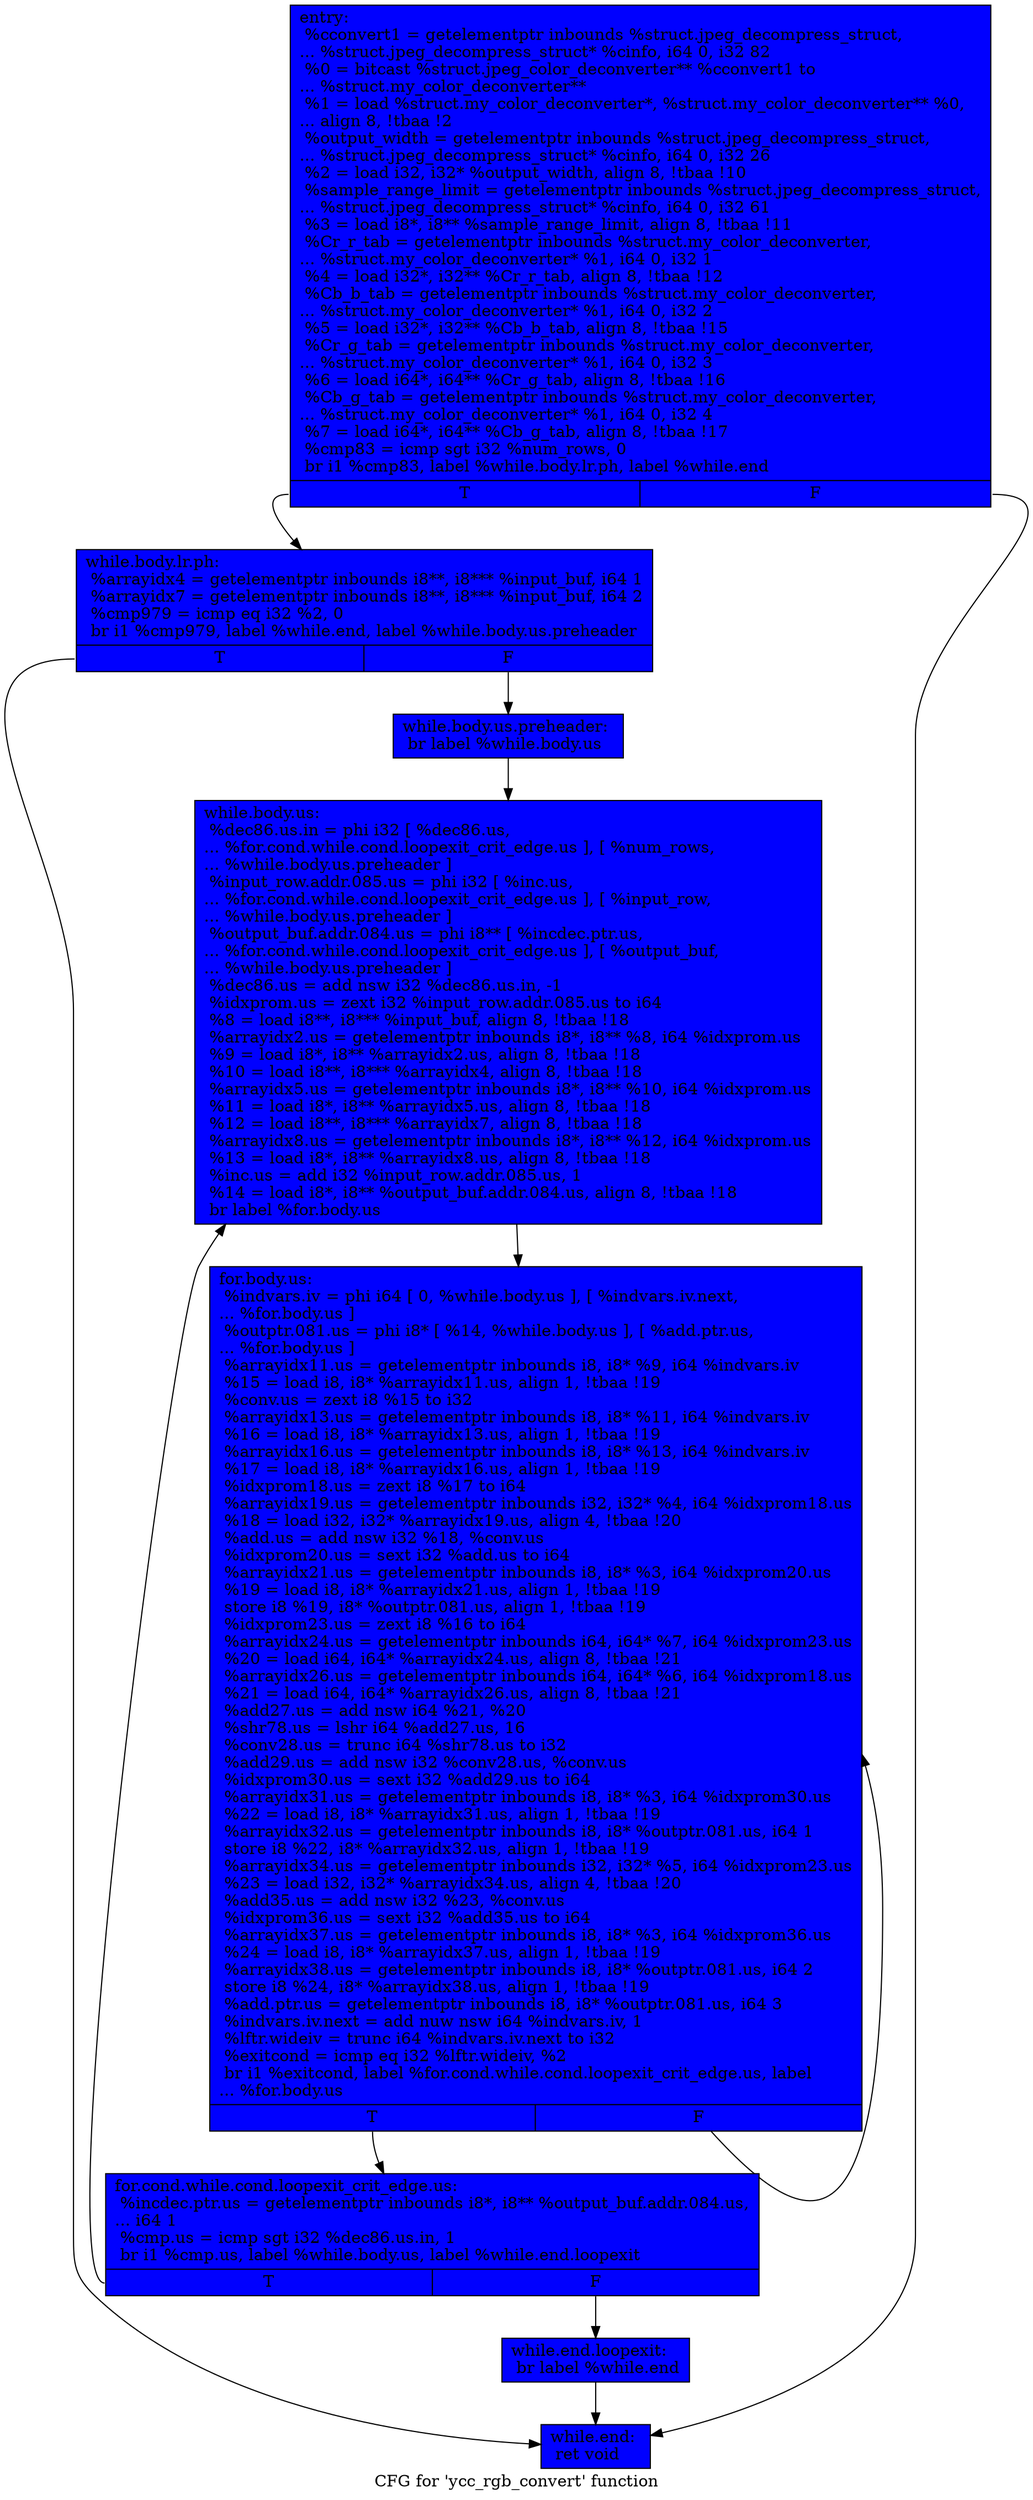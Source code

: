 digraph "CFG for 'ycc_rgb_convert' function" {
	label="CFG for 'ycc_rgb_convert' function";

	Node0x6704070 [shape=record, style = filled, fillcolor = blue, label="{entry:\l  %cconvert1 = getelementptr inbounds %struct.jpeg_decompress_struct,\l... %struct.jpeg_decompress_struct* %cinfo, i64 0, i32 82\l  %0 = bitcast %struct.jpeg_color_deconverter** %cconvert1 to\l... %struct.my_color_deconverter**\l  %1 = load %struct.my_color_deconverter*, %struct.my_color_deconverter** %0,\l... align 8, !tbaa !2\l  %output_width = getelementptr inbounds %struct.jpeg_decompress_struct,\l... %struct.jpeg_decompress_struct* %cinfo, i64 0, i32 26\l  %2 = load i32, i32* %output_width, align 8, !tbaa !10\l  %sample_range_limit = getelementptr inbounds %struct.jpeg_decompress_struct,\l... %struct.jpeg_decompress_struct* %cinfo, i64 0, i32 61\l  %3 = load i8*, i8** %sample_range_limit, align 8, !tbaa !11\l  %Cr_r_tab = getelementptr inbounds %struct.my_color_deconverter,\l... %struct.my_color_deconverter* %1, i64 0, i32 1\l  %4 = load i32*, i32** %Cr_r_tab, align 8, !tbaa !12\l  %Cb_b_tab = getelementptr inbounds %struct.my_color_deconverter,\l... %struct.my_color_deconverter* %1, i64 0, i32 2\l  %5 = load i32*, i32** %Cb_b_tab, align 8, !tbaa !15\l  %Cr_g_tab = getelementptr inbounds %struct.my_color_deconverter,\l... %struct.my_color_deconverter* %1, i64 0, i32 3\l  %6 = load i64*, i64** %Cr_g_tab, align 8, !tbaa !16\l  %Cb_g_tab = getelementptr inbounds %struct.my_color_deconverter,\l... %struct.my_color_deconverter* %1, i64 0, i32 4\l  %7 = load i64*, i64** %Cb_g_tab, align 8, !tbaa !17\l  %cmp83 = icmp sgt i32 %num_rows, 0\l  br i1 %cmp83, label %while.body.lr.ph, label %while.end\l|{<s0>T|<s1>F}}"];
	Node0x6704070:s0 -> Node0x6716960;
	Node0x6704070:s1 -> Node0x6716a40;
	Node0x6716960 [shape=record, style = filled, fillcolor = blue, label="{while.body.lr.ph:                                 \l  %arrayidx4 = getelementptr inbounds i8**, i8*** %input_buf, i64 1\l  %arrayidx7 = getelementptr inbounds i8**, i8*** %input_buf, i64 2\l  %cmp979 = icmp eq i32 %2, 0\l  br i1 %cmp979, label %while.end, label %while.body.us.preheader\l|{<s0>T|<s1>F}}"];
	Node0x6716960:s0 -> Node0x6716a40;
	Node0x6716960:s1 -> Node0x6716db0;
	Node0x6716db0 [shape=record, style = filled, fillcolor = blue, label="{while.body.us.preheader:                          \l  br label %while.body.us\l}"];
	Node0x6716db0 -> Node0x6716ee0;
	Node0x6716ee0 [shape=record, style = filled, fillcolor = blue, label="{while.body.us:                                    \l  %dec86.us.in = phi i32 [ %dec86.us,\l... %for.cond.while.cond.loopexit_crit_edge.us ], [ %num_rows,\l... %while.body.us.preheader ]\l  %input_row.addr.085.us = phi i32 [ %inc.us,\l... %for.cond.while.cond.loopexit_crit_edge.us ], [ %input_row,\l... %while.body.us.preheader ]\l  %output_buf.addr.084.us = phi i8** [ %incdec.ptr.us,\l... %for.cond.while.cond.loopexit_crit_edge.us ], [ %output_buf,\l... %while.body.us.preheader ]\l  %dec86.us = add nsw i32 %dec86.us.in, -1\l  %idxprom.us = zext i32 %input_row.addr.085.us to i64\l  %8 = load i8**, i8*** %input_buf, align 8, !tbaa !18\l  %arrayidx2.us = getelementptr inbounds i8*, i8** %8, i64 %idxprom.us\l  %9 = load i8*, i8** %arrayidx2.us, align 8, !tbaa !18\l  %10 = load i8**, i8*** %arrayidx4, align 8, !tbaa !18\l  %arrayidx5.us = getelementptr inbounds i8*, i8** %10, i64 %idxprom.us\l  %11 = load i8*, i8** %arrayidx5.us, align 8, !tbaa !18\l  %12 = load i8**, i8*** %arrayidx7, align 8, !tbaa !18\l  %arrayidx8.us = getelementptr inbounds i8*, i8** %12, i64 %idxprom.us\l  %13 = load i8*, i8** %arrayidx8.us, align 8, !tbaa !18\l  %inc.us = add i32 %input_row.addr.085.us, 1\l  %14 = load i8*, i8** %output_buf.addr.084.us, align 8, !tbaa !18\l  br label %for.body.us\l}"];
	Node0x6716ee0 -> Node0x6716440;
	Node0x6716440 [shape=record, style = filled, fillcolor = blue, label="{for.body.us:                                      \l  %indvars.iv = phi i64 [ 0, %while.body.us ], [ %indvars.iv.next,\l... %for.body.us ]\l  %outptr.081.us = phi i8* [ %14, %while.body.us ], [ %add.ptr.us,\l... %for.body.us ]\l  %arrayidx11.us = getelementptr inbounds i8, i8* %9, i64 %indvars.iv\l  %15 = load i8, i8* %arrayidx11.us, align 1, !tbaa !19\l  %conv.us = zext i8 %15 to i32\l  %arrayidx13.us = getelementptr inbounds i8, i8* %11, i64 %indvars.iv\l  %16 = load i8, i8* %arrayidx13.us, align 1, !tbaa !19\l  %arrayidx16.us = getelementptr inbounds i8, i8* %13, i64 %indvars.iv\l  %17 = load i8, i8* %arrayidx16.us, align 1, !tbaa !19\l  %idxprom18.us = zext i8 %17 to i64\l  %arrayidx19.us = getelementptr inbounds i32, i32* %4, i64 %idxprom18.us\l  %18 = load i32, i32* %arrayidx19.us, align 4, !tbaa !20\l  %add.us = add nsw i32 %18, %conv.us\l  %idxprom20.us = sext i32 %add.us to i64\l  %arrayidx21.us = getelementptr inbounds i8, i8* %3, i64 %idxprom20.us\l  %19 = load i8, i8* %arrayidx21.us, align 1, !tbaa !19\l  store i8 %19, i8* %outptr.081.us, align 1, !tbaa !19\l  %idxprom23.us = zext i8 %16 to i64\l  %arrayidx24.us = getelementptr inbounds i64, i64* %7, i64 %idxprom23.us\l  %20 = load i64, i64* %arrayidx24.us, align 8, !tbaa !21\l  %arrayidx26.us = getelementptr inbounds i64, i64* %6, i64 %idxprom18.us\l  %21 = load i64, i64* %arrayidx26.us, align 8, !tbaa !21\l  %add27.us = add nsw i64 %21, %20\l  %shr78.us = lshr i64 %add27.us, 16\l  %conv28.us = trunc i64 %shr78.us to i32\l  %add29.us = add nsw i32 %conv28.us, %conv.us\l  %idxprom30.us = sext i32 %add29.us to i64\l  %arrayidx31.us = getelementptr inbounds i8, i8* %3, i64 %idxprom30.us\l  %22 = load i8, i8* %arrayidx31.us, align 1, !tbaa !19\l  %arrayidx32.us = getelementptr inbounds i8, i8* %outptr.081.us, i64 1\l  store i8 %22, i8* %arrayidx32.us, align 1, !tbaa !19\l  %arrayidx34.us = getelementptr inbounds i32, i32* %5, i64 %idxprom23.us\l  %23 = load i32, i32* %arrayidx34.us, align 4, !tbaa !20\l  %add35.us = add nsw i32 %23, %conv.us\l  %idxprom36.us = sext i32 %add35.us to i64\l  %arrayidx37.us = getelementptr inbounds i8, i8* %3, i64 %idxprom36.us\l  %24 = load i8, i8* %arrayidx37.us, align 1, !tbaa !19\l  %arrayidx38.us = getelementptr inbounds i8, i8* %outptr.081.us, i64 2\l  store i8 %24, i8* %arrayidx38.us, align 1, !tbaa !19\l  %add.ptr.us = getelementptr inbounds i8, i8* %outptr.081.us, i64 3\l  %indvars.iv.next = add nuw nsw i64 %indvars.iv, 1\l  %lftr.wideiv = trunc i64 %indvars.iv.next to i32\l  %exitcond = icmp eq i32 %lftr.wideiv, %2\l  br i1 %exitcond, label %for.cond.while.cond.loopexit_crit_edge.us, label\l... %for.body.us\l|{<s0>T|<s1>F}}"];
	Node0x6716440:s0 -> Node0x6717070;
	Node0x6716440:s1 -> Node0x6716440;
	Node0x6717070 [shape=record, style = filled, fillcolor = blue, label="{for.cond.while.cond.loopexit_crit_edge.us:        \l  %incdec.ptr.us = getelementptr inbounds i8*, i8** %output_buf.addr.084.us,\l... i64 1\l  %cmp.us = icmp sgt i32 %dec86.us.in, 1\l  br i1 %cmp.us, label %while.body.us, label %while.end.loopexit\l|{<s0>T|<s1>F}}"];
	Node0x6717070:s0 -> Node0x6716ee0;
	Node0x6717070:s1 -> Node0x671ab00;
	Node0x671ab00 [shape=record, style = filled, fillcolor = blue, label="{while.end.loopexit:                               \l  br label %while.end\l}"];
	Node0x671ab00 -> Node0x6716a40;
	Node0x6716a40 [shape=record, style = filled, fillcolor = blue, label="{while.end:                                        \l  ret void\l}"];
}
